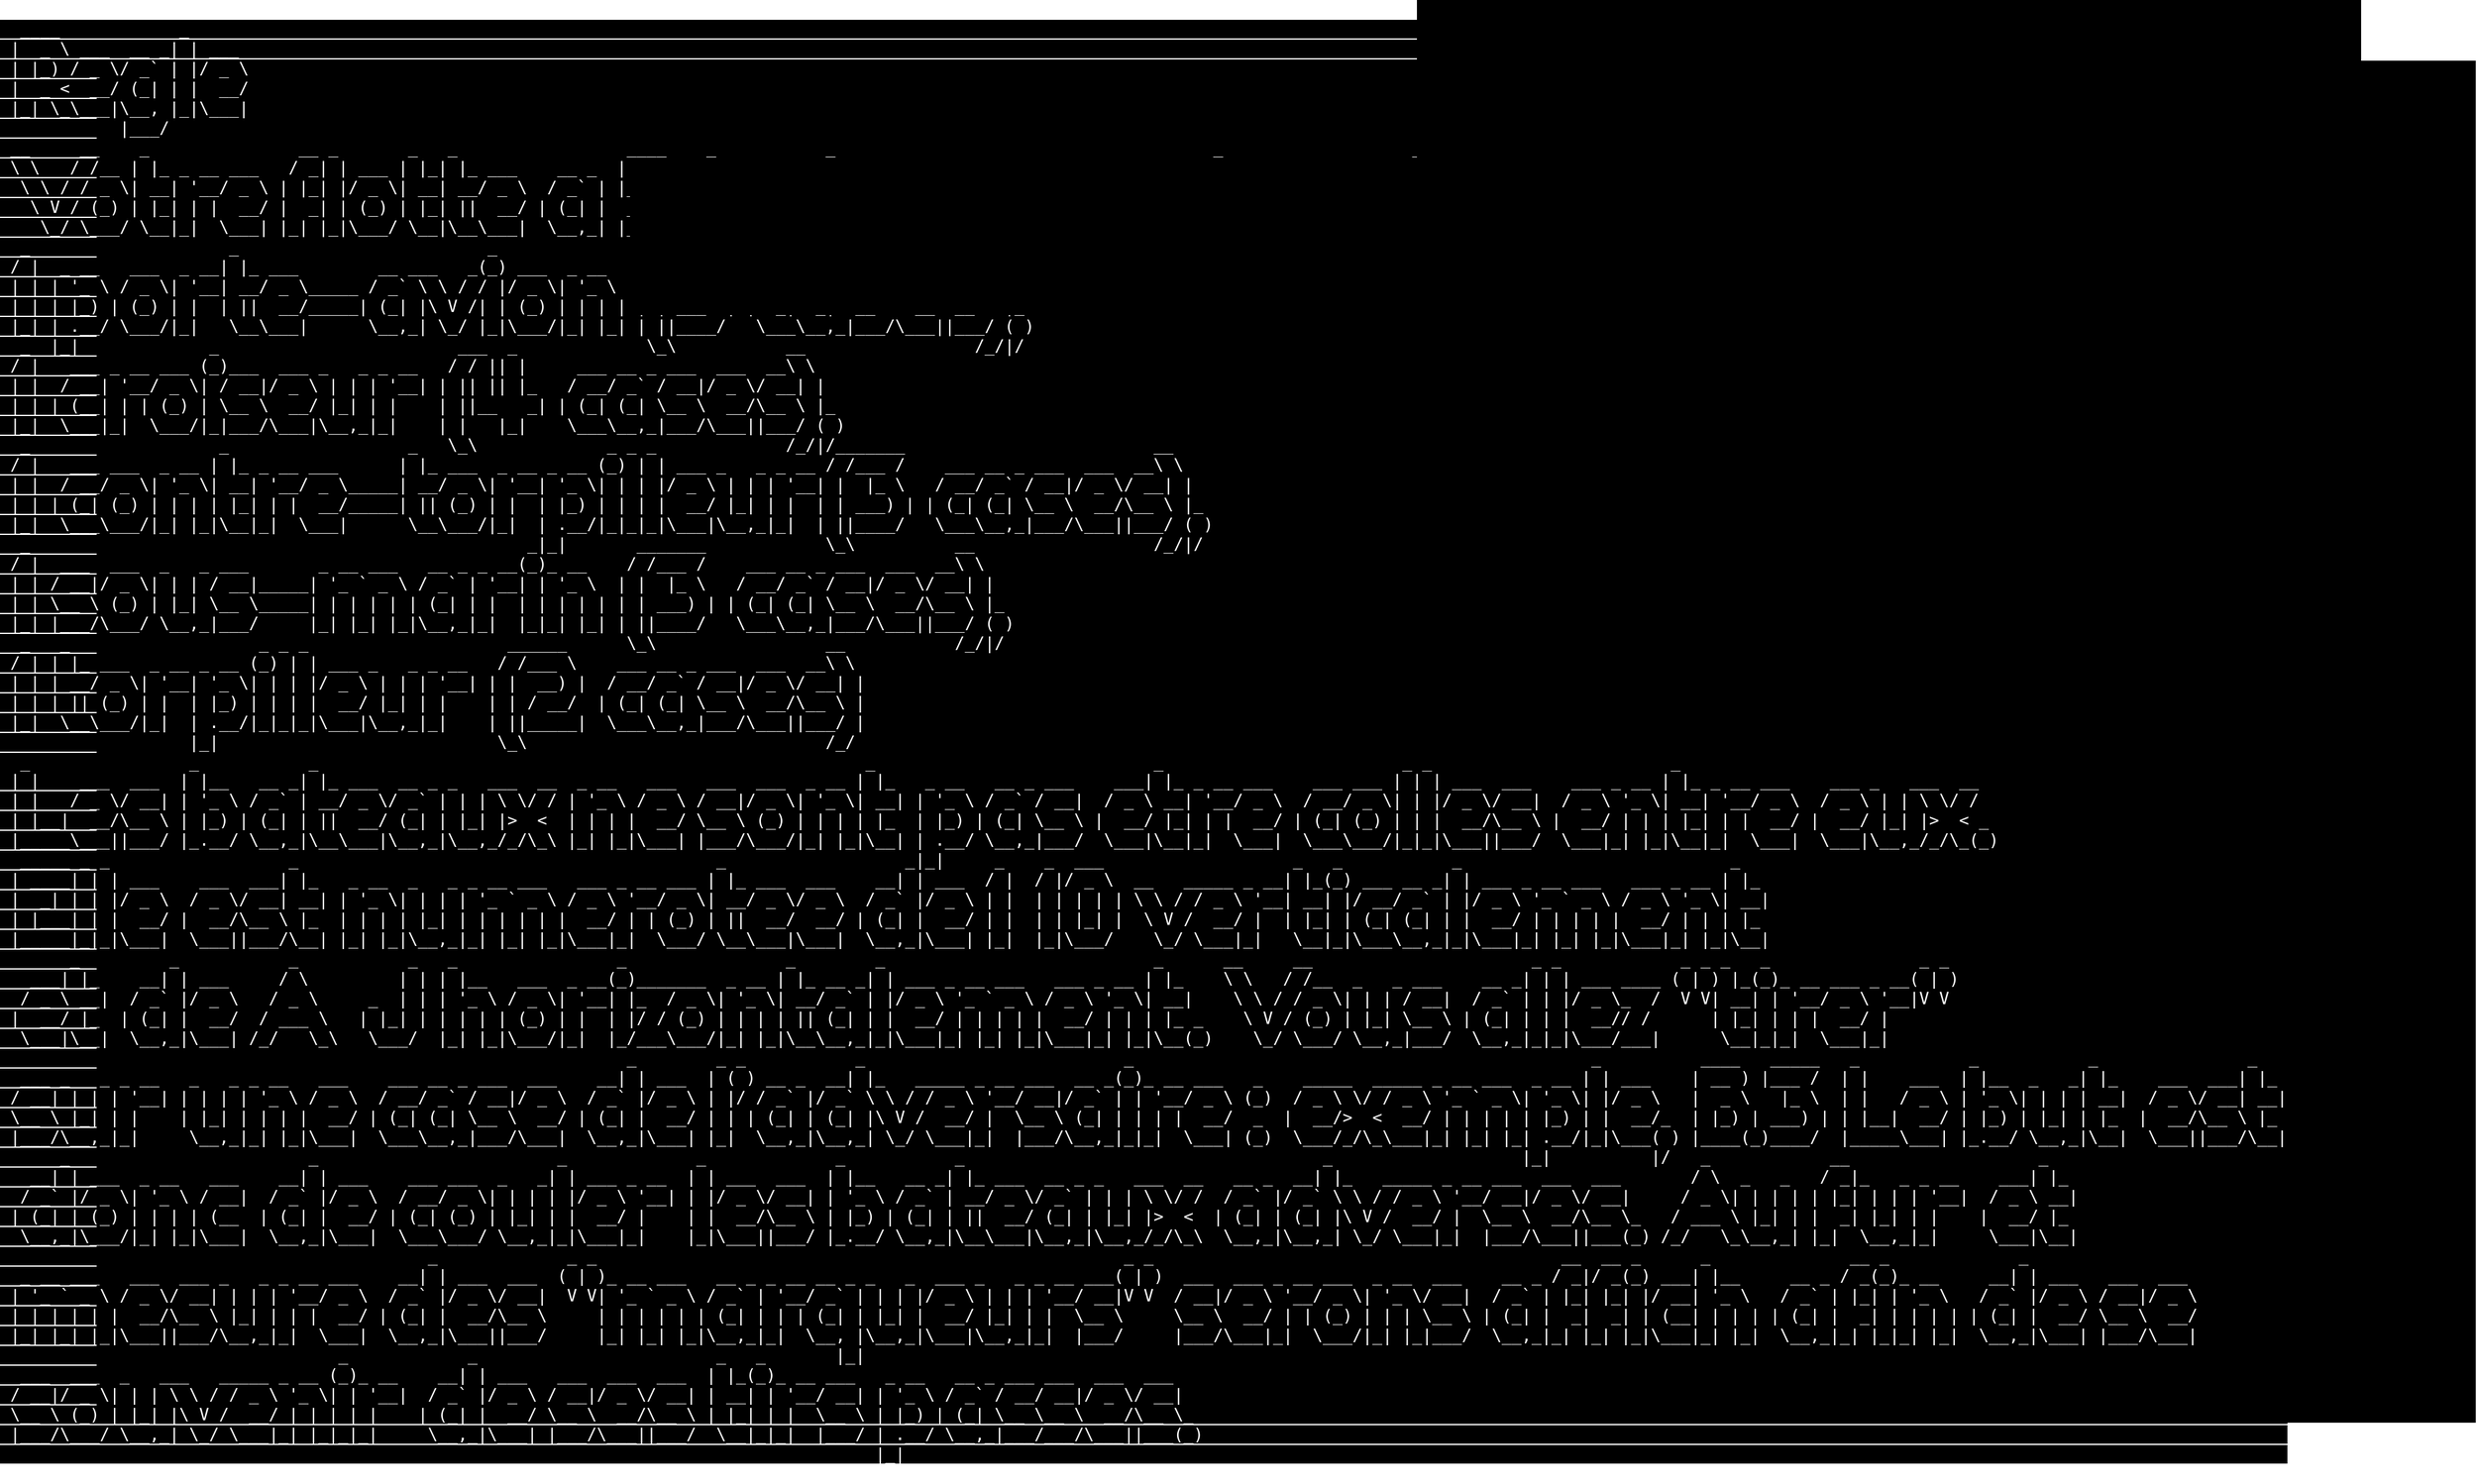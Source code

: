 <mxfile version="12.7.9" type="device"><diagram id="Zpj9YfnHZPwNSpsyoFCl" name="Page-1"><mxGraphModel dx="2370" dy="2579" grid="1" gridSize="10" guides="1" tooltips="1" connect="1" arrows="1" fold="1" page="1" pageScale="1" pageWidth="827" pageHeight="1169" math="0" shadow="0"><root><mxCell id="0"/><mxCell id="1" parent="0"/><mxCell id="Irqt26aY09vwLnXFSpWR-6" value="" style="group" vertex="1" connectable="0" parent="1"><mxGeometry x="20" y="-1150" width="1920" height="1100" as="geometry"/></mxCell><mxCell id="Irqt26aY09vwLnXFSpWR-1" value="" style="rounded=0;whiteSpace=wrap;html=1;strokeColor=none;fillColor=#000000;" vertex="1" parent="Irqt26aY09vwLnXFSpWR-6"><mxGeometry width="1920" height="1100" as="geometry"/></mxCell><mxCell id="Irqt26aY09vwLnXFSpWR-5" value="&lt;pre id=&quot;taag_output_text&quot; class=&quot;fig&quot; style=&quot;font-size: 13.333px ; margin-top: 15px ; margin-bottom: 15px&quot;&gt;&lt;pre id=&quot;taag_output_text&quot; class=&quot;fig&quot; style=&quot;font-size: 13.333px ; margin-top: 15px ; margin-bottom: 15px&quot;&gt;&lt;pre id=&quot;taag_output_text&quot; class=&quot;fig&quot; style=&quot;font-size: 13.333px ; margin-top: 15px ; margin-bottom: 15px&quot;&gt;&lt;pre id=&quot;taag_output_text&quot; class=&quot;fig&quot; style=&quot;font-size: 13.333px ; margin-top: 15px ; margin-bottom: 15px&quot;&gt;&lt;pre id=&quot;taag_output_text&quot; class=&quot;fig&quot; style=&quot;font-size: 13.333px ; margin-top: 15px ; margin-bottom: 15px&quot;&gt;&lt;pre id=&quot;taag_output_text&quot; class=&quot;fig&quot; style=&quot;font-size: 13.333px ; margin-top: 15px ; margin-bottom: 15px&quot;&gt;&lt;pre id=&quot;taag_output_text&quot; class=&quot;fig&quot; style=&quot;font-size: 13.333px ; margin-top: 15px ; margin-bottom: 15px&quot;&gt;&lt;span style=&quot;background-color: rgb(0 , 0 , 0)&quot;&gt;&lt;font color=&quot;#ffffff&quot;&gt;  ____            _                                                                                                                                                                                                                   &lt;br&gt; |  _ \ ___  __ _| | ___                                                                                                                                                                                                              &lt;br&gt; | |_) / _ \/ _` | |/ _ \                                                                                                                                                                                                             &lt;br&gt; |  _ &amp;lt;  __/ (_| | |  __/                                                                                                                                                                                                             &lt;br&gt; |_| \_\___|\__, |_|\___|                                                                                                                                                                                                             &lt;br&gt;            |___/                                                                                                                                                                                                                     &lt;br&gt; __     __    _               __ _       _   _                 ____    _           _                                      _                   _     _                       _                  _                                      &lt;br&gt; \ \   / /__ | |_ _ __ ___   / _| | ___ | |_| |_ ___    __ _  | ___|  | |__   __ _| |_ ___  __ _ _   ___  __   __ _ _   _(_)  ___  ___  _ __ | |_  | | ___  ___   ___ _   _(_)_   ____ _ _ __ | |_ ___   _                            &lt;br&gt;  \ \ / / _ \| __| '__/ _ \ | |_| |/ _ \| __| __/ _ \  / _` | |___ \  | '_ \ / _` | __/ _ \/ _` | | | \ \/ /  / _` | | | | | / __|/ _ \| '_ \| __| | |/ _ \/ __| / __| | | | \ \ / / _` | '_ \| __/ __| (_)                           &lt;br&gt;   \ V / (_) | |_| | |  __/ |  _| | (_) | |_| ||  __/ | (_| |  ___) | | |_) | (_| | ||  __/ (_| | |_| |&amp;gt;  &amp;lt;  | (_| | |_| | | \__ \ (_) | | | | |_  | |  __/\__ \ \__ \ |_| | |\ V / (_| | | | | |_\__ \  _                            &lt;br&gt;    \_/ \___/ \__|_|  \___| |_| |_|\___/ \__|\__\___|  \__,_| |____/  |_.__/ \__,_|\__\___|\__,_|\__,_/_/\_\  \__, |\__,_|_| |___/\___/|_| |_|\__| |_|\___||___/ |___/\__,_|_| \_/ \__,_|_| |_|\__|___/ (_)                           &lt;br&gt;  _                    _                         _                ______                          __             |_|                                                                                                                  &lt;br&gt; / |  _ __   ___  _ __| |_ ___        __ ___   _(_) ___  _ __    / / ___|    ___ __ _ ___  ___  __\ \                                                                                                                                 &lt;br&gt; | | | '_ \ / _ \| '__| __/ _ \_____ / _` \ \ / / |/ _ \| '_ \  | ||___ \   / __/ _` / __|/ _ \/ __| |                                                                                                                                &lt;br&gt; | | | |_) | (_) | |  | ||  __/_____| (_| |\ V /| | (_) | | | | | | ___) | | (_| (_| \__ \  __/\__ \ |_                                                                                                                               &lt;br&gt; |_| | .__/ \___/|_|   \__\___|      \__,_| \_/ |_|\___/|_| |_| | ||____/   \___\__,_|___/\___||___/ ( )                                                                                                                              &lt;br&gt;  _  |_|             _                        ___  _             \_\           __                 /_/|/                                                                                                                               &lt;br&gt; / |   ___ _ __ ___ (_)___  ___ _   _ _ __   / / || |     ___ __ _ ___  ___  __\ \                                                                                                                                                    &lt;br&gt; | |  / __| '__/ _ \| / __|/ _ \ | | | '__| | || || |_   / __/ _` / __|/ _ \/ __| |                                                                                                                                                   &lt;br&gt; | | | (__| | | (_) | \__ \  __/ |_| | |    | ||__   _| | (_| (_| \__ \  __/\__ \ |_                                                                                                                                                  &lt;br&gt; |_|  \___|_|  \___/|_|___/\___|\__,_|_|    | |   |_|    \___\__,_|___/\___||___/ ( )                                                                                                                                                 &lt;br&gt;  _                   _                  _   \_\             _ _ _             /_/|/_______                         __                                                                                                                &lt;br&gt; / |   ___ ___  _ __ | |_ _ __ ___      | |_ ___  _ __ _ __ (_) | | ___ _   _ _ __ / /___ /    ___ __ _ ___  ___  __\ \                                                                                                               &lt;br&gt; | |  / __/ _ \| '_ \| __| '__/ _ \_____| __/ _ \| '__| '_ \| | | |/ _ \ | | | '__| |  |_ \   / __/ _` / __|/ _ \/ __| |                                                                                                              &lt;br&gt; | | | (_| (_) | | | | |_| | |  __/_____| || (_) | |  | |_) | | | |  __/ |_| | |  | | ___) | | (_| (_| \__ \  __/\__ \ |_                                                                                                             &lt;br&gt; |_|  \___\___/|_| |_|\__|_|  \___|      \__\___/|_|  | .__/|_|_|_|\___|\__,_|_|  | ||____/   \___\__,_|___/\___||___/ ( )                                                                                                            &lt;br&gt;  _                                                  _|_|       _______            \_\          __                  /_/|/                                                                                                             &lt;br&gt; / |  ___  ___  _   _ ___       _ __ ___   __ _ _ __(_)_ __    / /___ /    ___ __ _ ___  ___  __\ \                                                                                                                                   &lt;br&gt; | | / __|/ _ \| | | / __|_____| '_ ` _ \ / _` | '__| | '_ \  | |  |_ \   / __/ _` / __|/ _ \/ __| |                                                                                                                                  &lt;br&gt; | | \__ \ (_) | |_| \__ \_____| | | | | | (_| | |  | | | | | | | ___) | | (_| (_| \__ \  __/\__ \ |_                                                                                                                                 &lt;br&gt; |_| |___/\___/ \__,_|___/     |_| |_| |_|\__,_|_|  |_|_| |_| | ||____/   \___\__,_|___/\___||___/ ( )                                                                                                                                &lt;br&gt;  _   _                   _ _ _                    ______      \_\                 __           /_/|/                                                                                                                                 &lt;br&gt; / | | |_ ___  _ __ _ __ (_) | | ___ _   _ _ __   / /___ \    ___ __ _ ___  ___  __\ \                                                                                                                                                &lt;br&gt; | | | __/ _ \| '__| '_ \| | | |/ _ \ | | | '__| | |  __) |  / __/ _` / __|/ _ \/ __| |                                                                                                                                               &lt;br&gt; | | | || (_) | |  | |_) | | | |  __/ |_| | |    | | / __/  | (_| (_| \__ \  __/\__ \ |                                                                                                                                               &lt;br&gt; |_|  \__\___/|_|  | .__/|_|_|_|\___|\__,_|_|    | ||_____|  \___\__,_|___/\___||___/ |                                                                                                                                               &lt;br&gt;                   |_|                            \_\                              /_/                                                                                                                                                &lt;br&gt;  _                _           _                                                       _                            _                        _ _                        _                                                             &lt;br&gt; | |    ___  ___  | |__   __ _| |_ ___  __ _ _   ___  __  _ __   ___   ___  ___  _ __ | |_   _ __   __ _ ___    ___| |_ _ __ ___    ___ ___ | | | ___  ___    ___ _ __ | |_ _ __ ___    ___ _   ___  __                               &lt;br&gt; | |   / _ \/ __| | '_ \ / _` | __/ _ \/ _` | | | \ \/ / | '_ \ / _ \ / __|/ _ \| '_ \| __| | '_ \ / _` / __|  / _ \ __| '__/ _ \  / __/ _ \| | |/ _ \/ __|  / _ \ '_ \| __| '__/ _ \  / _ \ | | \ \/ /                               &lt;br&gt; | |__|  __/\__ \ | |_) | (_| | ||  __/ (_| | |_| |&amp;gt;  &amp;lt;  | | | |  __/ \__ \ (_) | | | | |_  | |_) | (_| \__ \ |  __/ |_| | |  __/ | (_| (_) | | |  __/\__ \ |  __/ | | | |_| | |  __/ |  __/ |_| |&amp;gt;  &amp;lt; _                              &lt;br&gt; |_____\___||___/ |_.__/ \__,_|\__\___|\__,_|\__,_/_/\_\ |_| |_|\___| |___/\___/|_| |_|\__| | .__/ \__,_|___/  \___|\__|_|  \___|  \___\___/|_|_|\___||___/  \___|_| |_|\__|_|  \___|  \___|\__,_/_/\_(_)                             &lt;br&gt;  _____ _ _                  _                                          _                  _|_|     _    _  ___                   _   _           _                           _                                                       &lt;br&gt; | ____| | | ___    ___  ___| |_   _ __  _   _ _ __ ___   ___ _ __ ___ | |_ ___  ___    __| | ___  / |  / |/ _ \  __   _____ _ __| |_(_) ___ __ _| | ___ _ __ ___   ___ _ __ | |_                                                     &lt;br&gt; |  _| | | |/ _ \  / _ \/ __| __| | '_ \| | | | '_ ` _ \ / _ \ '__/ _ \| __/ _ \/ _ \  / _` |/ _ \ | |  | | | | | \ \ / / _ \ '__| __| |/ __/ _` | |/ _ \ '_ ` _ \ / _ \ '_ \| __|                                                    &lt;br&gt; | |___| | |  __/ |  __/\__ \ |_  | | | | |_| | | | | | |  __/ | | (_) | ||  __/  __/ | (_| |  __/ | |  | | |_| |  \ V /  __/ |  | |_| | (_| (_| | |  __/ | | | | |  __/ | | | |_                                                     &lt;br&gt; |_____|_|_|\___|  \___||___/\__| |_| |_|\__,_|_| |_| |_|\___|_|  \___/ \__\___|\___|  \__,_|\___| |_|  |_|\___/    \_/ \___|_|   \__|_|\___\__,_|_|\___|_| |_| |_|\___|_| |_|\__|                                                    &lt;br&gt;       _         _           _           _   _                _                _        _                           _      __     __                      _ _            _ _ _   _               _ _                                  &lt;br&gt;   ___| |_    __| | ___     / \         | | | |__   ___  _ __(_)_______  _ __ | |_ __ _| | ___ _ __ ___   ___ _ __ | |_    \ \   / /__  _   _ ___    __ _| | | ___ ____ ( | ) |_(_)_ __ ___ _ __( | )                                 &lt;br&gt;  / _ \ __|  / _` |/ _ \   / _ \     _  | | | '_ \ / _ \| '__| |_  / _ \| '_ \| __/ _` | |/ _ \ '_ ` _ \ / _ \ '_ \| __|    \ \ / / _ \| | | / __|  / _` | | |/ _ \_  /  V V| __| | '__/ _ \ '__|V V                                  &lt;br&gt; |  __/ |_  | (_| |  __/  / ___ \   | |_| | | | | | (_) | |  | |/ / (_) | | | | || (_| | |  __/ | | | | |  __/ | | | |_ _    \ V / (_) | |_| \__ \ | (_| | | |  __// /      | |_| | | |  __/ |                                        &lt;br&gt;  \___|\__|  \__,_|\___| /_/   \_\   \___/  |_| |_|\___/|_|  |_/___\___/|_| |_|\__\__,_|_|\___|_| |_| |_|\___|_| |_|\__(_)    \_/ \___/ \__,_|___/  \__,_|_|_|\___/___|      \__|_|_|  \___|_|                                        &lt;br&gt;                                                               _        _ _           _                          _                                              _          ____   _____   _           _           _               _   &lt;br&gt;  ___ _   _ _ __   _   _ _ __   ___    ___ __ _ ___  ___    __| | ___  | ( ) __ _  __| |_   _____ _ __ ___  __ _(_)_ __ ___   _    _____  _____ _ __ ___  _ __ | | ___    | __ ) |___ /  | |    ___  | |__  _   _| |_    ___  ___| |_ &lt;br&gt; / __| | | | '__| | | | | '_ \ / _ \  / __/ _` / __|/ _ \  / _` |/ _ \ | |/ / _` |/ _` \ \ / / _ \ '__/ __|/ _` | | '__/ _ \ (_)  / _ \ \/ / _ \ '_ ` _ \| '_ \| |/ _ \   |  _ \   |_ \  | |   / _ \ | '_ \| | | | __|  / _ \/ __| __|&lt;br&gt; \__ \ |_| | |    | |_| | | | |  __/ | (_| (_| \__ \  __/ | (_| |  __/ | | | (_| | (_| |\ V /  __/ |  \__ \ (_| | | | |  __/  _  |  __/&amp;gt;  &amp;lt;  __/ | | | | | |_) | |  __/_  | |_) | ___) | | |__|  __/ | |_) | |_| | |_  |  __/\__ \ |_ &lt;br&gt; |___/\__,_|_|     \__,_|_| |_|\___|  \___\__,_|___/\___|  \__,_|\___| |_|  \__,_|\__,_| \_/ \___|_|  |___/\__,_|_|_|  \___| (_)  \___/_/\_\___|_| |_| |_| .__/|_|\___( ) |____(_)____/  |_____\___| |_.__/ \__,_|\__|  \___||___/\__|&lt;br&gt;      _                        _                        _             _             _           _                                    _                   |_|          |/   _            __                   _                        &lt;br&gt;   __| | ___  _ __   ___    __| | ___    ___ ___  _   _| | ___ _ __  | | ___  ___  | |__   __ _| |_ ___  __ _ _   ___  __   __ _  __| |_   _____ _ __ ___  ___  ___       / \  _   _   / _|_   _ _ __    ___| |_                      &lt;br&gt;  / _` |/ _ \| '_ \ / __|  / _` |/ _ \  / __/ _ \| | | | |/ _ \ '__| | |/ _ \/ __| | '_ \ / _` | __/ _ \/ _` | | | \ \/ /  / _` |/ _` \ \ / / _ \ '__/ __|/ _ \/ __|     / _ \| | | | | |_| | | | '__|  / _ \ __|                     &lt;br&gt; | (_| | (_) | | | | (__  | (_| |  __/ | (_| (_) | |_| | |  __/ |    | |  __/\__ \ | |_) | (_| | ||  __/ (_| | |_| |&amp;gt;  &amp;lt;  | (_| | (_| |\ V /  __/ |  \__ \  __/\__ \_   / ___ \ |_| | |  _| |_| | |    |  __/ |_                      &lt;br&gt;  \__,_|\___/|_| |_|\___|  \__,_|\___|  \___\___/ \__,_|_|\___|_|    |_|\___||___/ |_.__/ \__,_|\__\___|\__,_|\__,_/_/\_\  \__,_|\__,_| \_/ \___|_|  |___/\___||___(_) /_/   \_\__,_| |_|  \__,_|_|     \___|\__|                     &lt;br&gt;                                           _             _ _                                                     _ _                                         __  __ _      _              __ _             _                          &lt;br&gt;  _ __ ___   ___  ___ _   _ _ __ ___    __| | ___  ___  ( | )_ __ ___   __ _ _ __ __ _ _   _  ___ _   _ _ __ ___( | )  ___  ___ _ __ ___  _ __  ___    __ _ / _|/ _(_) ___| |__     __ _ / _(_)_ __     __| | ___   ___  ___          &lt;br&gt; | '_ ` _ \ / _ \/ __| | | | '__/ _ \  / _` |/ _ \/ __|  V V| '_ ` _ \ / _` | '__/ _` | | | |/ _ \ | | | '__/ __|V V  / __|/ _ \ '__/ _ \| '_ \/ __|  / _` | |_| |_| |/ __| '_ \   / _` | |_| | '_ \   / _` |/ _ \ / __|/ _ \         &lt;br&gt; | | | | | |  __/\__ \ |_| | | |  __/ | (_| |  __/\__ \     | | | | | | (_| | | | (_| | |_| |  __/ |_| | |  \__ \     \__ \  __/ | | (_) | | | \__ \ | (_| |  _|  _| | (__| | | | | (_| |  _| | | | | | (_| |  __/ \__ \  __/         &lt;br&gt; |_| |_| |_|\___||___/\__,_|_|  \___|  \__,_|\___||___/     |_| |_| |_|\__,_|_|  \__, |\__,_|\___|\__,_|_|  |___/     |___/\___|_|  \___/|_| |_|___/  \__,_|_| |_| |_|\___|_| |_|  \__,_|_| |_|_| |_|  \__,_|\___| |___/\___|         &lt;br&gt;                                  _            _                        _   _       |_|                                                                                                                                               &lt;br&gt;  ___  ___  _   ___   _____ _ __ (_)_ __    __| | ___   ___  ___  ___  | |_(_)_ __ ___   _ __   __ _ ___ ___  ___  ___                                                                                                                &lt;br&gt; / __|/ _ \| | | \ \ / / _ \ '_ \| | '__|  / _` |/ _ \ / __|/ _ \/ __| | __| | '__/ __| | '_ \ / _` / __/ __|/ _ \/ __|                                                                                                               &lt;br&gt; \__ \ (_) | |_| |\ V /  __/ | | | | |    | (_| |  __/ \__ \  __/\__ \ | |_| | |  \__ \ | |_) | (_| \__ \__ \  __/\__ \_                                                                                                              &lt;br&gt; |___/\___/ \__,_| \_/ \___|_| |_|_|_|     \__,_|\___| |___/\___||___/  \__|_|_|  |___/ | .__/ \__,_|___/___/\___||___(_)                                                                                                             &lt;br&gt;                                                                                        |_|                                                                                                                                           &lt;/font&gt;&lt;/span&gt;&lt;/pre&gt;&lt;/pre&gt;&lt;/pre&gt;&lt;/pre&gt;&lt;/pre&gt;&lt;/pre&gt;&lt;/pre&gt;" style="text;html=1;strokeColor=none;fillColor=none;align=center;verticalAlign=middle;whiteSpace=wrap;rounded=0;" vertex="1" parent="Irqt26aY09vwLnXFSpWR-6"><mxGeometry width="1690" height="1100" as="geometry"/></mxCell></root></mxGraphModel></diagram></mxfile>